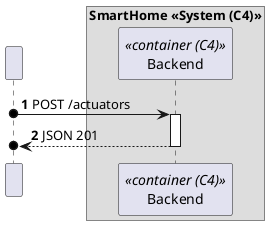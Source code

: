 @startuml
'https://plantuml.com/sequence-diagram
!pragma layout smetana

autonumber


participant " " as HTTP

box "SmartHome <<System (C4)>>"
    participant "Backend" as BE<<container (C4)>>

end box

HTTP o-> BE : POST /actuators
activate BE

BE -->o HTTP : JSON 201
deactivate BE




@enduml